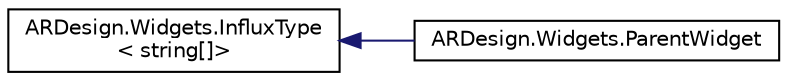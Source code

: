 digraph "Graphical Class Hierarchy"
{
 // LATEX_PDF_SIZE
  edge [fontname="Helvetica",fontsize="10",labelfontname="Helvetica",labelfontsize="10"];
  node [fontname="Helvetica",fontsize="10",shape=record];
  rankdir="LR";
  Node0 [label="ARDesign.Widgets.InfluxType\l\< string[]\>",height=0.2,width=0.4,color="black", fillcolor="white", style="filled",URL="$class_a_r_design_1_1_widgets_1_1_influx_type.html",tooltip=" "];
  Node0 -> Node1 [dir="back",color="midnightblue",fontsize="10",style="solid",fontname="Helvetica"];
  Node1 [label="ARDesign.Widgets.ParentWidget",height=0.2,width=0.4,color="black", fillcolor="white", style="filled",URL="$class_a_r_design_1_1_widgets_1_1_parent_widget.html",tooltip="Reader class for parent widgets Parent widgets query a measurement for a list of types (ie...."];
}
